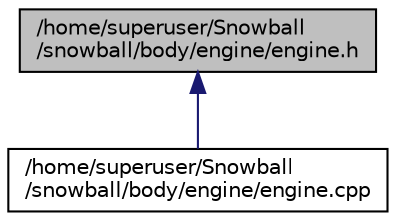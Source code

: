 digraph "/home/superuser/Snowball/snowball/body/engine/engine.h"
{
  edge [fontname="Helvetica",fontsize="10",labelfontname="Helvetica",labelfontsize="10"];
  node [fontname="Helvetica",fontsize="10",shape=record];
  Node1 [label="/home/superuser/Snowball\l/snowball/body/engine/engine.h",height=0.2,width=0.4,color="black", fillcolor="grey75", style="filled", fontcolor="black"];
  Node1 -> Node2 [dir="back",color="midnightblue",fontsize="10",style="solid",fontname="Helvetica"];
  Node2 [label="/home/superuser/Snowball\l/snowball/body/engine/engine.cpp",height=0.2,width=0.4,color="black", fillcolor="white", style="filled",URL="$engine_8cpp.html"];
}
